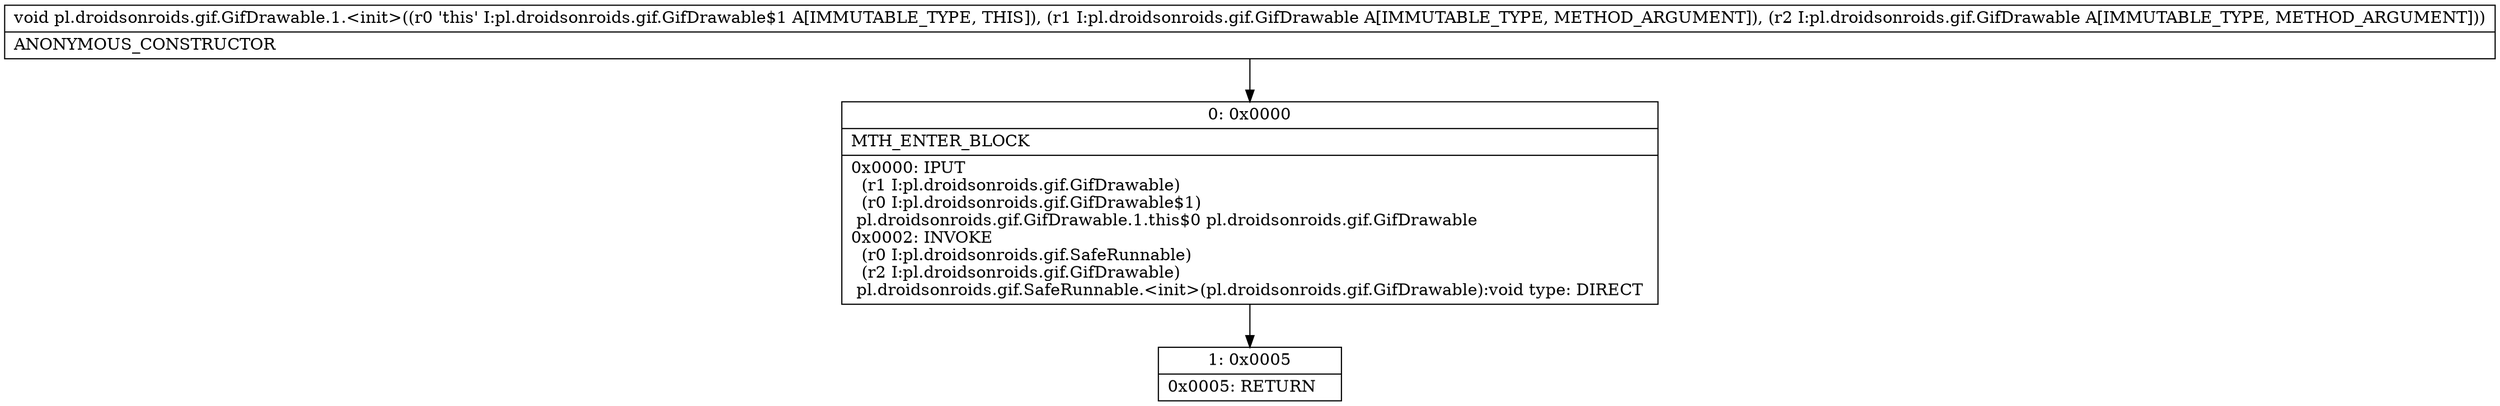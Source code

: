 digraph "CFG forpl.droidsonroids.gif.GifDrawable.1.\<init\>(Lpl\/droidsonroids\/gif\/GifDrawable;Lpl\/droidsonroids\/gif\/GifDrawable;)V" {
Node_0 [shape=record,label="{0\:\ 0x0000|MTH_ENTER_BLOCK\l|0x0000: IPUT  \l  (r1 I:pl.droidsonroids.gif.GifDrawable)\l  (r0 I:pl.droidsonroids.gif.GifDrawable$1)\l pl.droidsonroids.gif.GifDrawable.1.this$0 pl.droidsonroids.gif.GifDrawable \l0x0002: INVOKE  \l  (r0 I:pl.droidsonroids.gif.SafeRunnable)\l  (r2 I:pl.droidsonroids.gif.GifDrawable)\l pl.droidsonroids.gif.SafeRunnable.\<init\>(pl.droidsonroids.gif.GifDrawable):void type: DIRECT \l}"];
Node_1 [shape=record,label="{1\:\ 0x0005|0x0005: RETURN   \l}"];
MethodNode[shape=record,label="{void pl.droidsonroids.gif.GifDrawable.1.\<init\>((r0 'this' I:pl.droidsonroids.gif.GifDrawable$1 A[IMMUTABLE_TYPE, THIS]), (r1 I:pl.droidsonroids.gif.GifDrawable A[IMMUTABLE_TYPE, METHOD_ARGUMENT]), (r2 I:pl.droidsonroids.gif.GifDrawable A[IMMUTABLE_TYPE, METHOD_ARGUMENT]))  | ANONYMOUS_CONSTRUCTOR\l}"];
MethodNode -> Node_0;
Node_0 -> Node_1;
}

